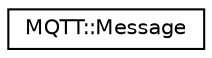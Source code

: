 digraph "Graphical Class Hierarchy"
{
  edge [fontname="Helvetica",fontsize="10",labelfontname="Helvetica",labelfontsize="10"];
  node [fontname="Helvetica",fontsize="10",shape=record];
  rankdir="LR";
  Node0 [label="MQTT::Message",height=0.2,width=0.4,color="black", fillcolor="white", style="filled",URL="$struct_m_q_t_t_1_1_message.html"];
}
